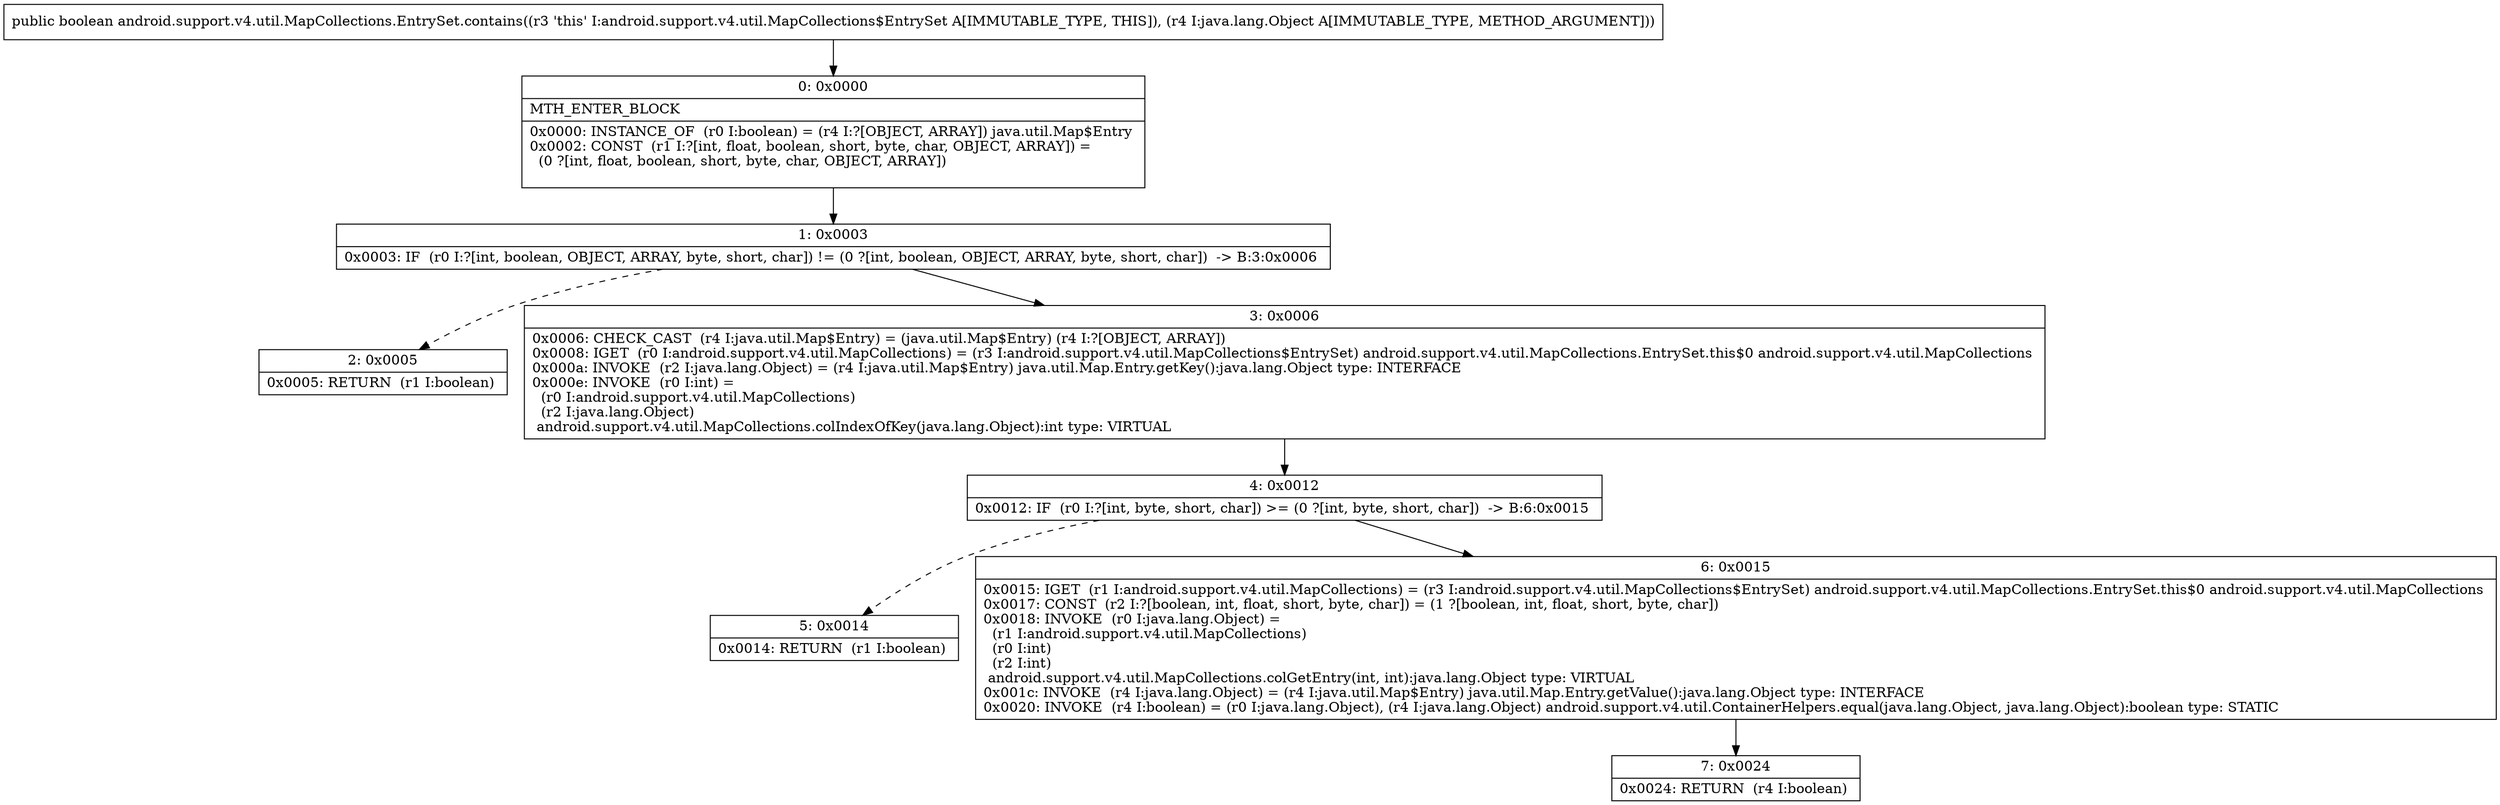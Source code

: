 digraph "CFG forandroid.support.v4.util.MapCollections.EntrySet.contains(Ljava\/lang\/Object;)Z" {
Node_0 [shape=record,label="{0\:\ 0x0000|MTH_ENTER_BLOCK\l|0x0000: INSTANCE_OF  (r0 I:boolean) = (r4 I:?[OBJECT, ARRAY]) java.util.Map$Entry \l0x0002: CONST  (r1 I:?[int, float, boolean, short, byte, char, OBJECT, ARRAY]) = \l  (0 ?[int, float, boolean, short, byte, char, OBJECT, ARRAY])\l \l}"];
Node_1 [shape=record,label="{1\:\ 0x0003|0x0003: IF  (r0 I:?[int, boolean, OBJECT, ARRAY, byte, short, char]) != (0 ?[int, boolean, OBJECT, ARRAY, byte, short, char])  \-\> B:3:0x0006 \l}"];
Node_2 [shape=record,label="{2\:\ 0x0005|0x0005: RETURN  (r1 I:boolean) \l}"];
Node_3 [shape=record,label="{3\:\ 0x0006|0x0006: CHECK_CAST  (r4 I:java.util.Map$Entry) = (java.util.Map$Entry) (r4 I:?[OBJECT, ARRAY]) \l0x0008: IGET  (r0 I:android.support.v4.util.MapCollections) = (r3 I:android.support.v4.util.MapCollections$EntrySet) android.support.v4.util.MapCollections.EntrySet.this$0 android.support.v4.util.MapCollections \l0x000a: INVOKE  (r2 I:java.lang.Object) = (r4 I:java.util.Map$Entry) java.util.Map.Entry.getKey():java.lang.Object type: INTERFACE \l0x000e: INVOKE  (r0 I:int) = \l  (r0 I:android.support.v4.util.MapCollections)\l  (r2 I:java.lang.Object)\l android.support.v4.util.MapCollections.colIndexOfKey(java.lang.Object):int type: VIRTUAL \l}"];
Node_4 [shape=record,label="{4\:\ 0x0012|0x0012: IF  (r0 I:?[int, byte, short, char]) \>= (0 ?[int, byte, short, char])  \-\> B:6:0x0015 \l}"];
Node_5 [shape=record,label="{5\:\ 0x0014|0x0014: RETURN  (r1 I:boolean) \l}"];
Node_6 [shape=record,label="{6\:\ 0x0015|0x0015: IGET  (r1 I:android.support.v4.util.MapCollections) = (r3 I:android.support.v4.util.MapCollections$EntrySet) android.support.v4.util.MapCollections.EntrySet.this$0 android.support.v4.util.MapCollections \l0x0017: CONST  (r2 I:?[boolean, int, float, short, byte, char]) = (1 ?[boolean, int, float, short, byte, char]) \l0x0018: INVOKE  (r0 I:java.lang.Object) = \l  (r1 I:android.support.v4.util.MapCollections)\l  (r0 I:int)\l  (r2 I:int)\l android.support.v4.util.MapCollections.colGetEntry(int, int):java.lang.Object type: VIRTUAL \l0x001c: INVOKE  (r4 I:java.lang.Object) = (r4 I:java.util.Map$Entry) java.util.Map.Entry.getValue():java.lang.Object type: INTERFACE \l0x0020: INVOKE  (r4 I:boolean) = (r0 I:java.lang.Object), (r4 I:java.lang.Object) android.support.v4.util.ContainerHelpers.equal(java.lang.Object, java.lang.Object):boolean type: STATIC \l}"];
Node_7 [shape=record,label="{7\:\ 0x0024|0x0024: RETURN  (r4 I:boolean) \l}"];
MethodNode[shape=record,label="{public boolean android.support.v4.util.MapCollections.EntrySet.contains((r3 'this' I:android.support.v4.util.MapCollections$EntrySet A[IMMUTABLE_TYPE, THIS]), (r4 I:java.lang.Object A[IMMUTABLE_TYPE, METHOD_ARGUMENT])) }"];
MethodNode -> Node_0;
Node_0 -> Node_1;
Node_1 -> Node_2[style=dashed];
Node_1 -> Node_3;
Node_3 -> Node_4;
Node_4 -> Node_5[style=dashed];
Node_4 -> Node_6;
Node_6 -> Node_7;
}

